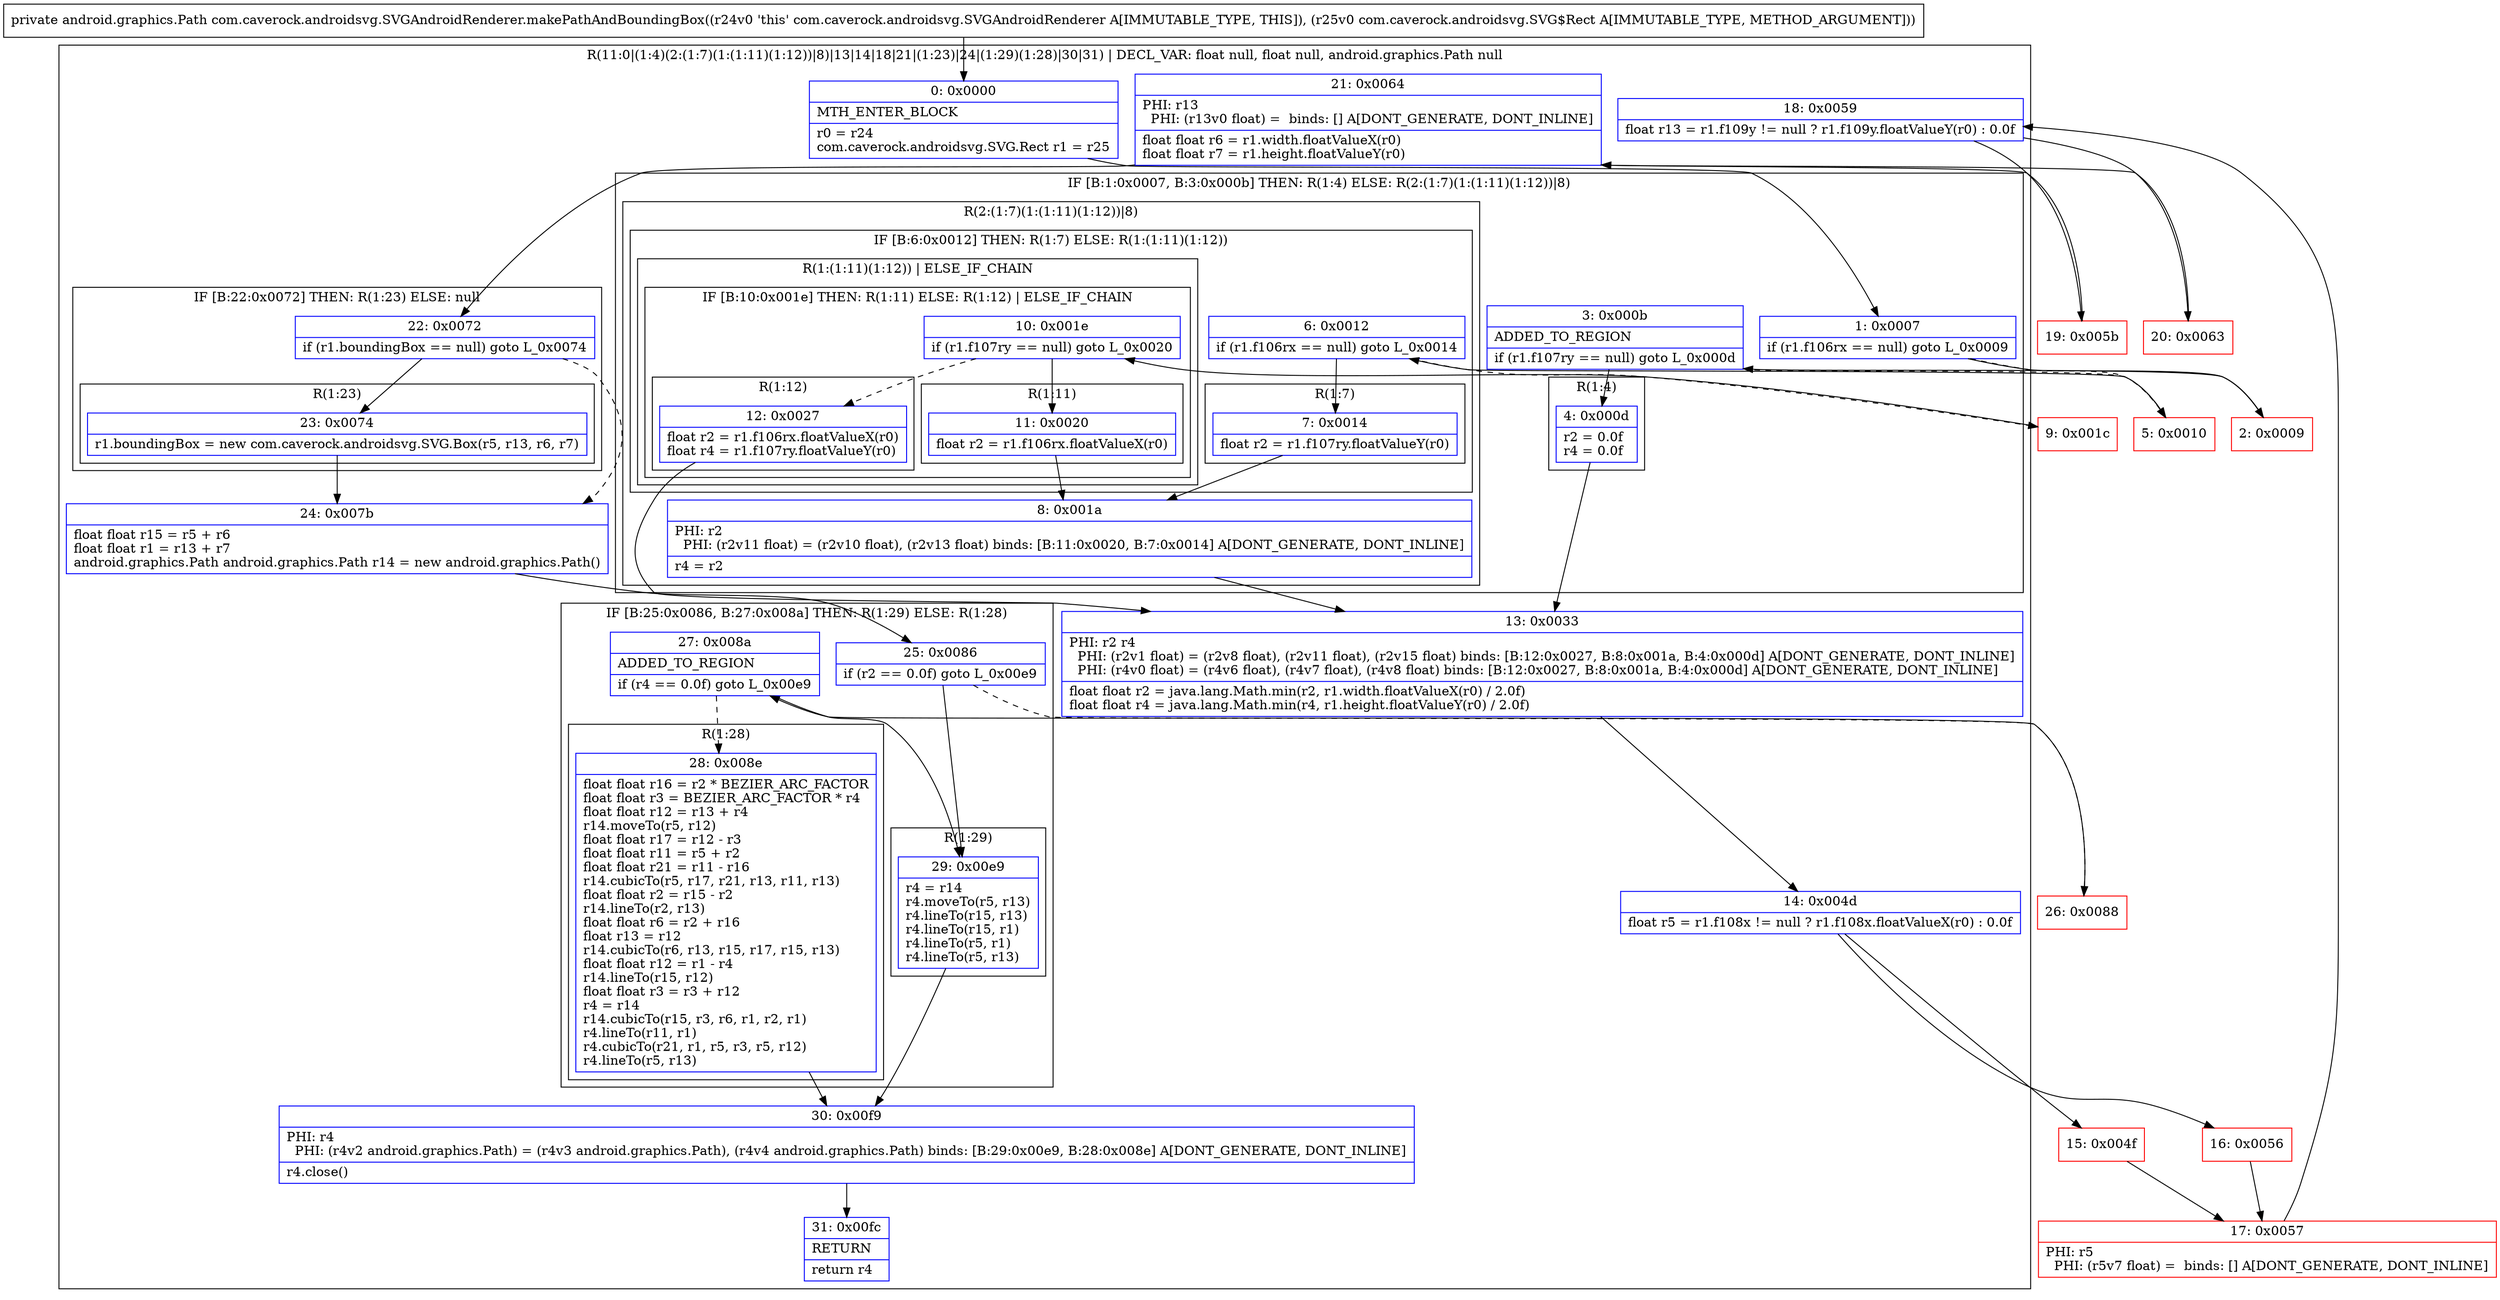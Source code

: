 digraph "CFG forcom.caverock.androidsvg.SVGAndroidRenderer.makePathAndBoundingBox(Lcom\/caverock\/androidsvg\/SVG$Rect;)Landroid\/graphics\/Path;" {
subgraph cluster_Region_1574659050 {
label = "R(11:0|(1:4)(2:(1:7)(1:(1:11)(1:12))|8)|13|14|18|21|(1:23)|24|(1:29)(1:28)|30|31) | DECL_VAR: float null, float null, android.graphics.Path null\l";
node [shape=record,color=blue];
Node_0 [shape=record,label="{0\:\ 0x0000|MTH_ENTER_BLOCK\l|r0 = r24\lcom.caverock.androidsvg.SVG.Rect r1 = r25\l}"];
subgraph cluster_IfRegion_1183319401 {
label = "IF [B:1:0x0007, B:3:0x000b] THEN: R(1:4) ELSE: R(2:(1:7)(1:(1:11)(1:12))|8)";
node [shape=record,color=blue];
Node_1 [shape=record,label="{1\:\ 0x0007|if (r1.f106rx == null) goto L_0x0009\l}"];
Node_3 [shape=record,label="{3\:\ 0x000b|ADDED_TO_REGION\l|if (r1.f107ry == null) goto L_0x000d\l}"];
subgraph cluster_Region_440221006 {
label = "R(1:4)";
node [shape=record,color=blue];
Node_4 [shape=record,label="{4\:\ 0x000d|r2 = 0.0f\lr4 = 0.0f\l}"];
}
subgraph cluster_Region_562123733 {
label = "R(2:(1:7)(1:(1:11)(1:12))|8)";
node [shape=record,color=blue];
subgraph cluster_IfRegion_1103752108 {
label = "IF [B:6:0x0012] THEN: R(1:7) ELSE: R(1:(1:11)(1:12))";
node [shape=record,color=blue];
Node_6 [shape=record,label="{6\:\ 0x0012|if (r1.f106rx == null) goto L_0x0014\l}"];
subgraph cluster_Region_1527824426 {
label = "R(1:7)";
node [shape=record,color=blue];
Node_7 [shape=record,label="{7\:\ 0x0014|float r2 = r1.f107ry.floatValueY(r0)\l}"];
}
subgraph cluster_Region_2082597563 {
label = "R(1:(1:11)(1:12)) | ELSE_IF_CHAIN\l";
node [shape=record,color=blue];
subgraph cluster_IfRegion_1565666449 {
label = "IF [B:10:0x001e] THEN: R(1:11) ELSE: R(1:12) | ELSE_IF_CHAIN\l";
node [shape=record,color=blue];
Node_10 [shape=record,label="{10\:\ 0x001e|if (r1.f107ry == null) goto L_0x0020\l}"];
subgraph cluster_Region_1542965535 {
label = "R(1:11)";
node [shape=record,color=blue];
Node_11 [shape=record,label="{11\:\ 0x0020|float r2 = r1.f106rx.floatValueX(r0)\l}"];
}
subgraph cluster_Region_1433263430 {
label = "R(1:12)";
node [shape=record,color=blue];
Node_12 [shape=record,label="{12\:\ 0x0027|float r2 = r1.f106rx.floatValueX(r0)\lfloat r4 = r1.f107ry.floatValueY(r0)\l}"];
}
}
}
}
Node_8 [shape=record,label="{8\:\ 0x001a|PHI: r2 \l  PHI: (r2v11 float) = (r2v10 float), (r2v13 float) binds: [B:11:0x0020, B:7:0x0014] A[DONT_GENERATE, DONT_INLINE]\l|r4 = r2\l}"];
}
}
Node_13 [shape=record,label="{13\:\ 0x0033|PHI: r2 r4 \l  PHI: (r2v1 float) = (r2v8 float), (r2v11 float), (r2v15 float) binds: [B:12:0x0027, B:8:0x001a, B:4:0x000d] A[DONT_GENERATE, DONT_INLINE]\l  PHI: (r4v0 float) = (r4v6 float), (r4v7 float), (r4v8 float) binds: [B:12:0x0027, B:8:0x001a, B:4:0x000d] A[DONT_GENERATE, DONT_INLINE]\l|float float r2 = java.lang.Math.min(r2, r1.width.floatValueX(r0) \/ 2.0f)\lfloat float r4 = java.lang.Math.min(r4, r1.height.floatValueY(r0) \/ 2.0f)\l}"];
Node_14 [shape=record,label="{14\:\ 0x004d|float r5 = r1.f108x != null ? r1.f108x.floatValueX(r0) : 0.0f\l}"];
Node_18 [shape=record,label="{18\:\ 0x0059|float r13 = r1.f109y != null ? r1.f109y.floatValueY(r0) : 0.0f\l}"];
Node_21 [shape=record,label="{21\:\ 0x0064|PHI: r13 \l  PHI: (r13v0 float) =  binds: [] A[DONT_GENERATE, DONT_INLINE]\l|float float r6 = r1.width.floatValueX(r0)\lfloat float r7 = r1.height.floatValueY(r0)\l}"];
subgraph cluster_IfRegion_136402513 {
label = "IF [B:22:0x0072] THEN: R(1:23) ELSE: null";
node [shape=record,color=blue];
Node_22 [shape=record,label="{22\:\ 0x0072|if (r1.boundingBox == null) goto L_0x0074\l}"];
subgraph cluster_Region_1155253600 {
label = "R(1:23)";
node [shape=record,color=blue];
Node_23 [shape=record,label="{23\:\ 0x0074|r1.boundingBox = new com.caverock.androidsvg.SVG.Box(r5, r13, r6, r7)\l}"];
}
}
Node_24 [shape=record,label="{24\:\ 0x007b|float float r15 = r5 + r6\lfloat float r1 = r13 + r7\landroid.graphics.Path android.graphics.Path r14 = new android.graphics.Path()\l}"];
subgraph cluster_IfRegion_413954950 {
label = "IF [B:25:0x0086, B:27:0x008a] THEN: R(1:29) ELSE: R(1:28)";
node [shape=record,color=blue];
Node_25 [shape=record,label="{25\:\ 0x0086|if (r2 == 0.0f) goto L_0x00e9\l}"];
Node_27 [shape=record,label="{27\:\ 0x008a|ADDED_TO_REGION\l|if (r4 == 0.0f) goto L_0x00e9\l}"];
subgraph cluster_Region_695378256 {
label = "R(1:29)";
node [shape=record,color=blue];
Node_29 [shape=record,label="{29\:\ 0x00e9|r4 = r14\lr4.moveTo(r5, r13)\lr4.lineTo(r15, r13)\lr4.lineTo(r15, r1)\lr4.lineTo(r5, r1)\lr4.lineTo(r5, r13)\l}"];
}
subgraph cluster_Region_38159670 {
label = "R(1:28)";
node [shape=record,color=blue];
Node_28 [shape=record,label="{28\:\ 0x008e|float float r16 = r2 * BEZIER_ARC_FACTOR\lfloat float r3 = BEZIER_ARC_FACTOR * r4\lfloat float r12 = r13 + r4\lr14.moveTo(r5, r12)\lfloat float r17 = r12 \- r3\lfloat float r11 = r5 + r2\lfloat float r21 = r11 \- r16\lr14.cubicTo(r5, r17, r21, r13, r11, r13)\lfloat float r2 = r15 \- r2\lr14.lineTo(r2, r13)\lfloat float r6 = r2 + r16\lfloat r13 = r12\lr14.cubicTo(r6, r13, r15, r17, r15, r13)\lfloat float r12 = r1 \- r4\lr14.lineTo(r15, r12)\lfloat float r3 = r3 + r12\lr4 = r14\lr14.cubicTo(r15, r3, r6, r1, r2, r1)\lr4.lineTo(r11, r1)\lr4.cubicTo(r21, r1, r5, r3, r5, r12)\lr4.lineTo(r5, r13)\l}"];
}
}
Node_30 [shape=record,label="{30\:\ 0x00f9|PHI: r4 \l  PHI: (r4v2 android.graphics.Path) = (r4v3 android.graphics.Path), (r4v4 android.graphics.Path) binds: [B:29:0x00e9, B:28:0x008e] A[DONT_GENERATE, DONT_INLINE]\l|r4.close()\l}"];
Node_31 [shape=record,label="{31\:\ 0x00fc|RETURN\l|return r4\l}"];
}
Node_2 [shape=record,color=red,label="{2\:\ 0x0009}"];
Node_5 [shape=record,color=red,label="{5\:\ 0x0010}"];
Node_9 [shape=record,color=red,label="{9\:\ 0x001c}"];
Node_15 [shape=record,color=red,label="{15\:\ 0x004f}"];
Node_16 [shape=record,color=red,label="{16\:\ 0x0056}"];
Node_17 [shape=record,color=red,label="{17\:\ 0x0057|PHI: r5 \l  PHI: (r5v7 float) =  binds: [] A[DONT_GENERATE, DONT_INLINE]\l}"];
Node_19 [shape=record,color=red,label="{19\:\ 0x005b}"];
Node_20 [shape=record,color=red,label="{20\:\ 0x0063}"];
Node_26 [shape=record,color=red,label="{26\:\ 0x0088}"];
MethodNode[shape=record,label="{private android.graphics.Path com.caverock.androidsvg.SVGAndroidRenderer.makePathAndBoundingBox((r24v0 'this' com.caverock.androidsvg.SVGAndroidRenderer A[IMMUTABLE_TYPE, THIS]), (r25v0 com.caverock.androidsvg.SVG$Rect A[IMMUTABLE_TYPE, METHOD_ARGUMENT])) }"];
MethodNode -> Node_0;
Node_0 -> Node_1;
Node_1 -> Node_2;
Node_1 -> Node_5[style=dashed];
Node_3 -> Node_4;
Node_3 -> Node_5[style=dashed];
Node_4 -> Node_13;
Node_6 -> Node_7;
Node_6 -> Node_9[style=dashed];
Node_7 -> Node_8;
Node_10 -> Node_11;
Node_10 -> Node_12[style=dashed];
Node_11 -> Node_8;
Node_12 -> Node_13;
Node_8 -> Node_13;
Node_13 -> Node_14;
Node_14 -> Node_15;
Node_14 -> Node_16;
Node_18 -> Node_19;
Node_18 -> Node_20;
Node_21 -> Node_22;
Node_22 -> Node_23;
Node_22 -> Node_24[style=dashed];
Node_23 -> Node_24;
Node_24 -> Node_25;
Node_25 -> Node_26[style=dashed];
Node_25 -> Node_29;
Node_27 -> Node_28[style=dashed];
Node_27 -> Node_29;
Node_29 -> Node_30;
Node_28 -> Node_30;
Node_30 -> Node_31;
Node_2 -> Node_3;
Node_5 -> Node_6;
Node_9 -> Node_10;
Node_15 -> Node_17;
Node_16 -> Node_17;
Node_17 -> Node_18;
Node_19 -> Node_21;
Node_20 -> Node_21;
Node_26 -> Node_27;
}

